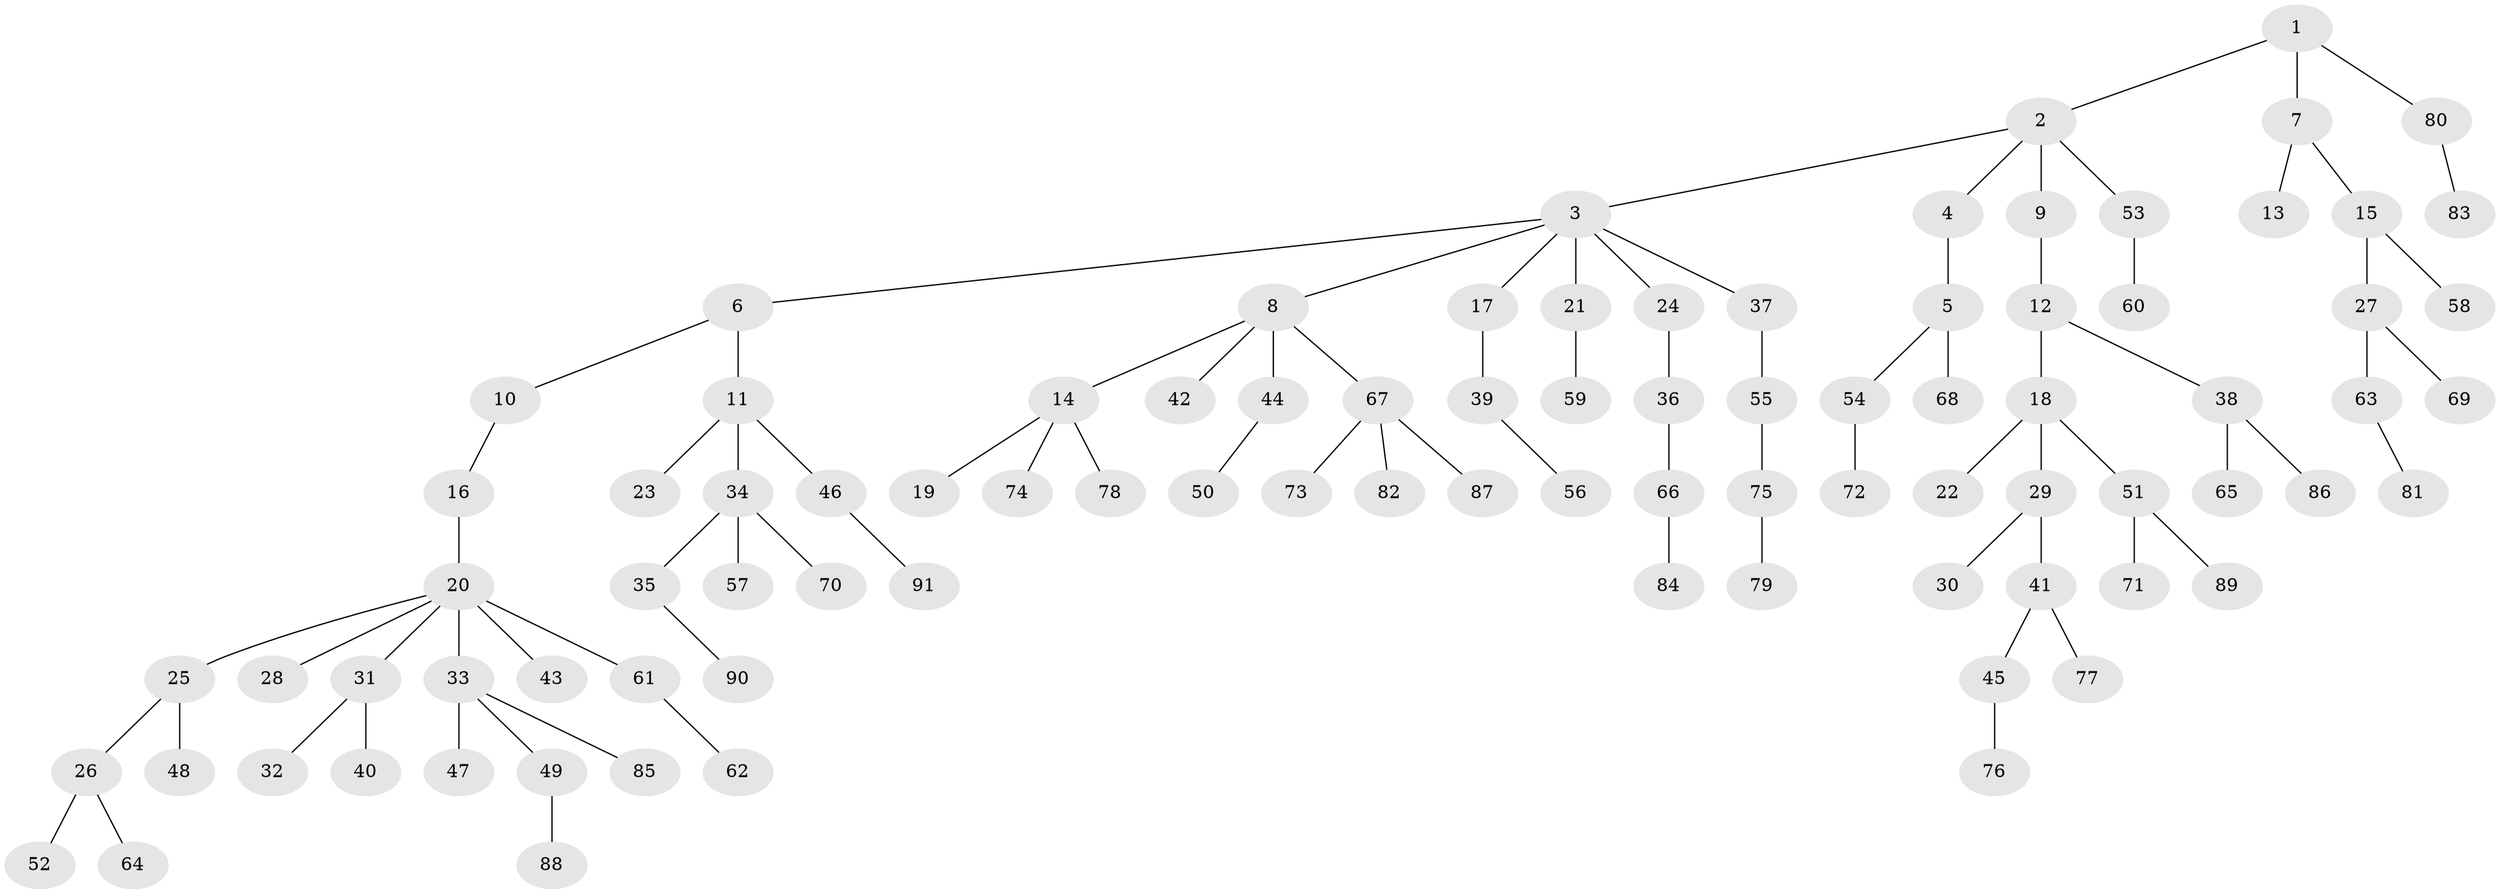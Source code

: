 // Generated by graph-tools (version 1.1) at 2025/53/03/09/25 04:53:11]
// undirected, 91 vertices, 90 edges
graph export_dot {
graph [start="1"]
  node [color=gray90,style=filled];
  1;
  2;
  3;
  4;
  5;
  6;
  7;
  8;
  9;
  10;
  11;
  12;
  13;
  14;
  15;
  16;
  17;
  18;
  19;
  20;
  21;
  22;
  23;
  24;
  25;
  26;
  27;
  28;
  29;
  30;
  31;
  32;
  33;
  34;
  35;
  36;
  37;
  38;
  39;
  40;
  41;
  42;
  43;
  44;
  45;
  46;
  47;
  48;
  49;
  50;
  51;
  52;
  53;
  54;
  55;
  56;
  57;
  58;
  59;
  60;
  61;
  62;
  63;
  64;
  65;
  66;
  67;
  68;
  69;
  70;
  71;
  72;
  73;
  74;
  75;
  76;
  77;
  78;
  79;
  80;
  81;
  82;
  83;
  84;
  85;
  86;
  87;
  88;
  89;
  90;
  91;
  1 -- 2;
  1 -- 7;
  1 -- 80;
  2 -- 3;
  2 -- 4;
  2 -- 9;
  2 -- 53;
  3 -- 6;
  3 -- 8;
  3 -- 17;
  3 -- 21;
  3 -- 24;
  3 -- 37;
  4 -- 5;
  5 -- 54;
  5 -- 68;
  6 -- 10;
  6 -- 11;
  7 -- 13;
  7 -- 15;
  8 -- 14;
  8 -- 42;
  8 -- 44;
  8 -- 67;
  9 -- 12;
  10 -- 16;
  11 -- 23;
  11 -- 34;
  11 -- 46;
  12 -- 18;
  12 -- 38;
  14 -- 19;
  14 -- 74;
  14 -- 78;
  15 -- 27;
  15 -- 58;
  16 -- 20;
  17 -- 39;
  18 -- 22;
  18 -- 29;
  18 -- 51;
  20 -- 25;
  20 -- 28;
  20 -- 31;
  20 -- 33;
  20 -- 43;
  20 -- 61;
  21 -- 59;
  24 -- 36;
  25 -- 26;
  25 -- 48;
  26 -- 52;
  26 -- 64;
  27 -- 63;
  27 -- 69;
  29 -- 30;
  29 -- 41;
  31 -- 32;
  31 -- 40;
  33 -- 47;
  33 -- 49;
  33 -- 85;
  34 -- 35;
  34 -- 57;
  34 -- 70;
  35 -- 90;
  36 -- 66;
  37 -- 55;
  38 -- 65;
  38 -- 86;
  39 -- 56;
  41 -- 45;
  41 -- 77;
  44 -- 50;
  45 -- 76;
  46 -- 91;
  49 -- 88;
  51 -- 71;
  51 -- 89;
  53 -- 60;
  54 -- 72;
  55 -- 75;
  61 -- 62;
  63 -- 81;
  66 -- 84;
  67 -- 73;
  67 -- 82;
  67 -- 87;
  75 -- 79;
  80 -- 83;
}
